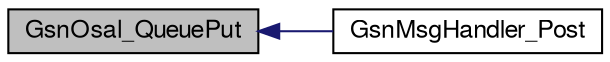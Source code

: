 digraph G
{
  edge [fontname="FreeSans",fontsize="12",labelfontname="FreeSans",labelfontsize="12"];
  node [fontname="FreeSans",fontsize="12",shape=record];
  rankdir=LR;
  Node1 [label="GsnOsal_QueuePut",height=0.2,width=0.4,color="black", fillcolor="grey75", style="filled" fontcolor="black"];
  Node1 -> Node2 [dir=back,color="midnightblue",fontsize="12",style="solid",fontname="FreeSans"];
  Node2 [label="GsnMsgHandler_Post",height=0.2,width=0.4,color="black", fillcolor="white", style="filled",URL="$a00649.html#gae27cb95242e79adb4d3ed617f0126c4b",tooltip="Post message to Message Handler. This function is used to post a message to a message handler..."];
}
